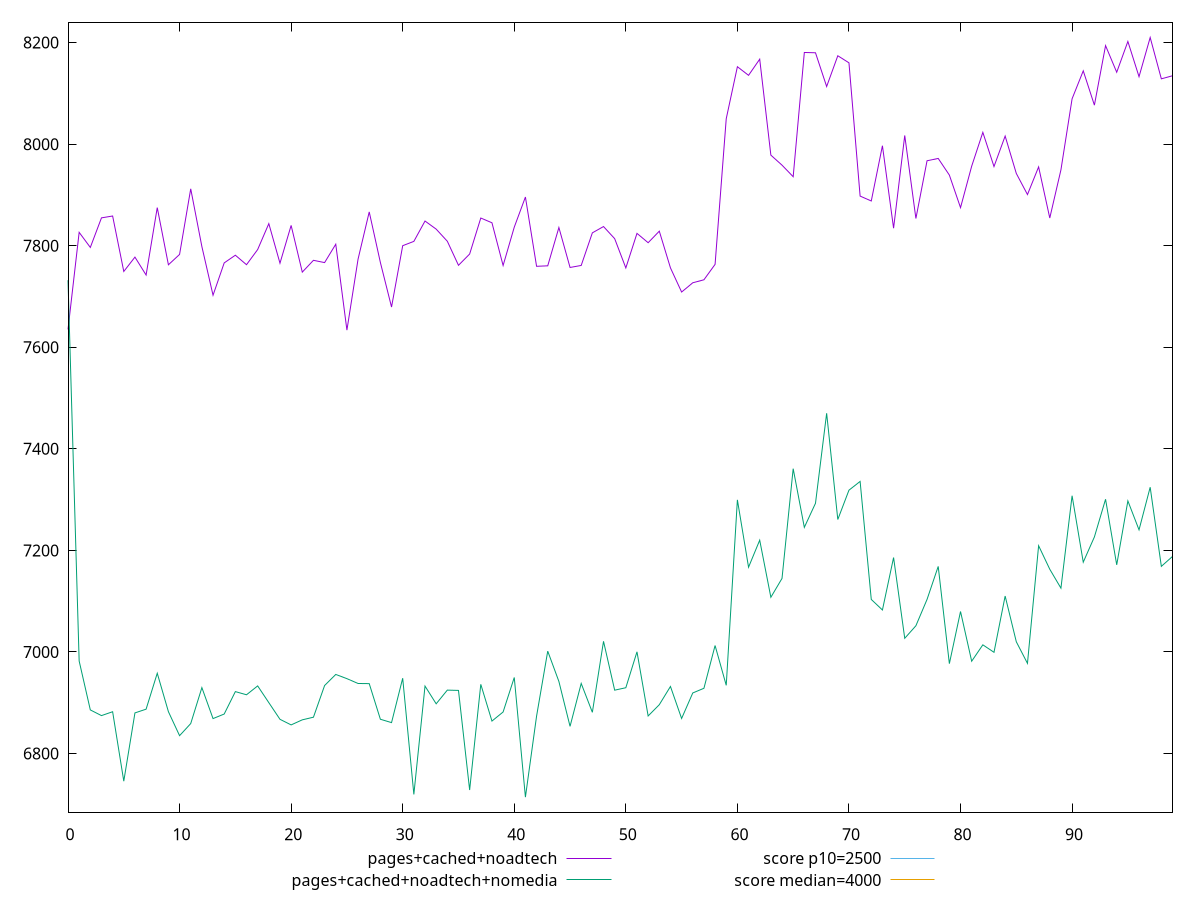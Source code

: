 reset

$pagesCachedNoadtech <<EOF
0 7635.186100000001
1 7826.356499999999
2 7796.6235
3 7854.846950000001
4 7858.519750000001
5 7749.312999999998
6 7777.5594
7 7742.281999999998
8 7875.0549999999985
9 7762.471000000001
10 7782.834999999999
11 7912.0409500000005
12 7798.264649999999
13 7702.533000000001
14 7766.159550000001
15 7781.299499999997
16 7762.631000000001
17 7792.478500000001
18 7843.488149999999
19 7765.565
20 7840.010599999998
21 7748.021199999998
22 7771.276199999998
23 7766.776849999999
24 7802.948999999999
25 7633.8285
26 7773.7161
27 7866.590949999998
28 7766.970499999999
29 7679.2840000000015
30 7800.059500000002
31 7808.5405
32 7848.617900000003
33 7832.6983
34 7808.787000000002
35 7761.442850000002
36 7783.630500000001
37 7854.514500000001
38 7845.185950000001
39 7761.057399999999
40 7836.540500000001
41 7895.889950000001
42 7759.471249999999
43 7760.434400000001
44 7835.8421
45 7757.179000000002
46 7761.171
47 7825.354800000002
48 7837.756500000001
49 7813.881449999999
50 7756.27965
51 7824.2836000000025
52 7805.9259999999995
53 7828.659100000001
54 7756.3915
55 7708.808999999999
56 7727.052500000001
57 7732.922500000001
58 7763.31285
59 8050.050999999998
60 8152.462249999999
61 8135.520499999998
62 8167.327799999999
63 7978.386999999999
64 7958.62
65 7935.880749999998
66 8180.54195
67 8179.929899999998
68 8113.479999999999
69 8174.0577
70 8160.1468
71 7897.746000000001
72 7888.091
73 7996.920499999998
74 7834.481
75 8017.141499999999
76 7853.6155
77 7967.3115499999985
78 7971.873349999997
79 7939.067650000003
80 7874.997299999999
81 7956.633000000001
82 8023.2256
83 7955.896150000001
84 8015.917199999999
85 7942.303500000001
86 7900.751999999999
87 7955.193099999999
88 7854.565500000001
89 7949.3899999999985
90 8089.3049999999985
91 8144.357000000002
92 8076.7735
93 8194.030150000002
94 8141.586149999999
95 8202.203
96 8132.844500000001
97 8210.0304
98 8128.638050000002
99 8134.6693
EOF

$pagesCachedNoadtechNomedia <<EOF
0 7732.106500000002
1 6982.220850000001
2 6885.950850000001
3 6874.75555
4 6882.360950000001
5 6745.673499999999
6 6880.0577
7 6887.3922999999995
8 6958.14775
9 6882.483650000002
10 6835.245999999998
11 6859.06135
12 6929.8398
13 6868.878699999999
14 6877.846449999999
15 6921.996499999999
16 6915.7744999999995
17 6933.221299999998
18 6900.265499999998
19 6867.4517
20 6856.439208572401
21 6866.410549999999
22 6871.619850000001
23 6933.987349999999
24 6955.78795
25 6947.512
26 6937.995849999999
27 6937.710999999999
28 6867.566399999999
29 6860.952600000001
30 6948.3963
31 6719.581
32 6932.903
33 6897.992500000001
34 6924.942099999998
35 6924.343499999999
36 6728.266999999999
37 6936.3624500000005
38 6863.98735
39 6881.8755999999985
40 6949.834649999999
41 6714.1804999999995
42 6873.779249999998
43 7001.6816
44 6941.987649999999
45 6853.561999999999
46 6938.0815
47 6881.22535
48 7021.01935
49 6924.8319999999985
50 6929.648749999999
51 7000.3374
52 6874.039200000001
53 6896.235499999999
54 6932.114700000002
55 6869.086000000001
56 6919.332200000001
57 6928.5554999999995
58 7012.783599999999
59 6934.355199999999
60 7299.56545
61 7166.919
62 7220.1699
63 7107.7346499999985
64 7144.905349999999
65 7360.971000000001
66 7245.396450000002
67 7292.8258
68 7470.109149999998
69 7260.890800000001
70 7318.624900000001
71 7335.876
72 7103.491499999998
73 7082.719300000001
74 7185.994500000001
75 7026.991200000001
76 7051.695250000001
77 7103.586600000001
78 7168.5317
79 6977.0250000000015
80 7079.782499999999
81 6981.846999999998
82 7014.10715
83 6999.383249999999
84 7110.223850000002
85 7020.139499999999
86 6977.6055
87 7209.253999999999
88 7162.966050000001
89 7125.692500000001
90 7307.7414
91 7176.843000000001
92 7226.5779999999995
93 7300.774600000002
94 7171.566999999999
95 7297.508500000001
96 7240.514100000001
97 7324.466150000002
98 7168.625999999999
99 7188.145499999999
EOF

set key outside below
set xrange [0:99]
set yrange [6684.263502:8239.947398]
set trange [6684.263502:8239.947398]
set terminal svg size 640, 520 enhanced background rgb 'white'
set output "report_00018_2021-02-10T15-25-16.877Z/largest-contentful-paint/comparison/line/2_vs_3.svg"

plot $pagesCachedNoadtech title "pages+cached+noadtech" with line, \
     $pagesCachedNoadtechNomedia title "pages+cached+noadtech+nomedia" with line, \
     2500 title "score p10=2500", \
     4000 title "score median=4000"

reset
